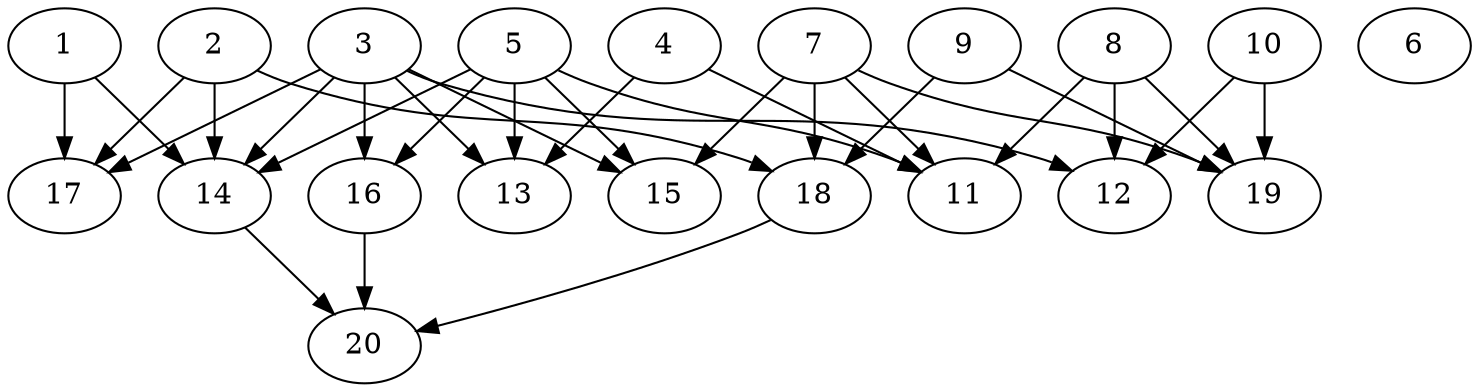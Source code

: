 // DAG automatically generated by daggen at Sat Jul 27 15:38:39 2019
// ./daggen --dot -n 20 --ccr 0.4 --fat 0.7 --regular 0.5 --density 0.4 --mindata 5242880 --maxdata 52428800 
digraph G {
  1 [size="25840640", alpha="0.15", expect_size="10336256"] 
  1 -> 14 [size ="10336256"]
  1 -> 17 [size ="10336256"]
  2 [size="90155520", alpha="0.11", expect_size="36062208"] 
  2 -> 14 [size ="36062208"]
  2 -> 17 [size ="36062208"]
  2 -> 18 [size ="36062208"]
  3 [size="118794240", alpha="0.04", expect_size="47517696"] 
  3 -> 12 [size ="47517696"]
  3 -> 13 [size ="47517696"]
  3 -> 14 [size ="47517696"]
  3 -> 15 [size ="47517696"]
  3 -> 16 [size ="47517696"]
  3 -> 17 [size ="47517696"]
  4 [size="112593920", alpha="0.14", expect_size="45037568"] 
  4 -> 11 [size ="45037568"]
  4 -> 13 [size ="45037568"]
  5 [size="74675200", alpha="0.14", expect_size="29870080"] 
  5 -> 11 [size ="29870080"]
  5 -> 13 [size ="29870080"]
  5 -> 14 [size ="29870080"]
  5 -> 15 [size ="29870080"]
  5 -> 16 [size ="29870080"]
  6 [size="52577280", alpha="0.11", expect_size="21030912"] 
  7 [size="86407680", alpha="0.04", expect_size="34563072"] 
  7 -> 11 [size ="34563072"]
  7 -> 15 [size ="34563072"]
  7 -> 18 [size ="34563072"]
  7 -> 19 [size ="34563072"]
  8 [size="82245120", alpha="0.15", expect_size="32898048"] 
  8 -> 11 [size ="32898048"]
  8 -> 12 [size ="32898048"]
  8 -> 19 [size ="32898048"]
  9 [size="95208960", alpha="0.14", expect_size="38083584"] 
  9 -> 18 [size ="38083584"]
  9 -> 19 [size ="38083584"]
  10 [size="50434560", alpha="0.07", expect_size="20173824"] 
  10 -> 12 [size ="20173824"]
  10 -> 19 [size ="20173824"]
  11 [size="107548160", alpha="0.11", expect_size="43019264"] 
  12 [size="77294080", alpha="0.13", expect_size="30917632"] 
  13 [size="21335040", alpha="0.18", expect_size="8534016"] 
  14 [size="47787520", alpha="0.03", expect_size="19115008"] 
  14 -> 20 [size ="19115008"]
  15 [size="129584640", alpha="0.16", expect_size="51833856"] 
  16 [size="95692800", alpha="0.08", expect_size="38277120"] 
  16 -> 20 [size ="38277120"]
  17 [size="43107840", alpha="0.16", expect_size="17243136"] 
  18 [size="63936000", alpha="0.17", expect_size="25574400"] 
  18 -> 20 [size ="25574400"]
  19 [size="36208640", alpha="0.10", expect_size="14483456"] 
  20 [size="116751360", alpha="0.19", expect_size="46700544"] 
}
